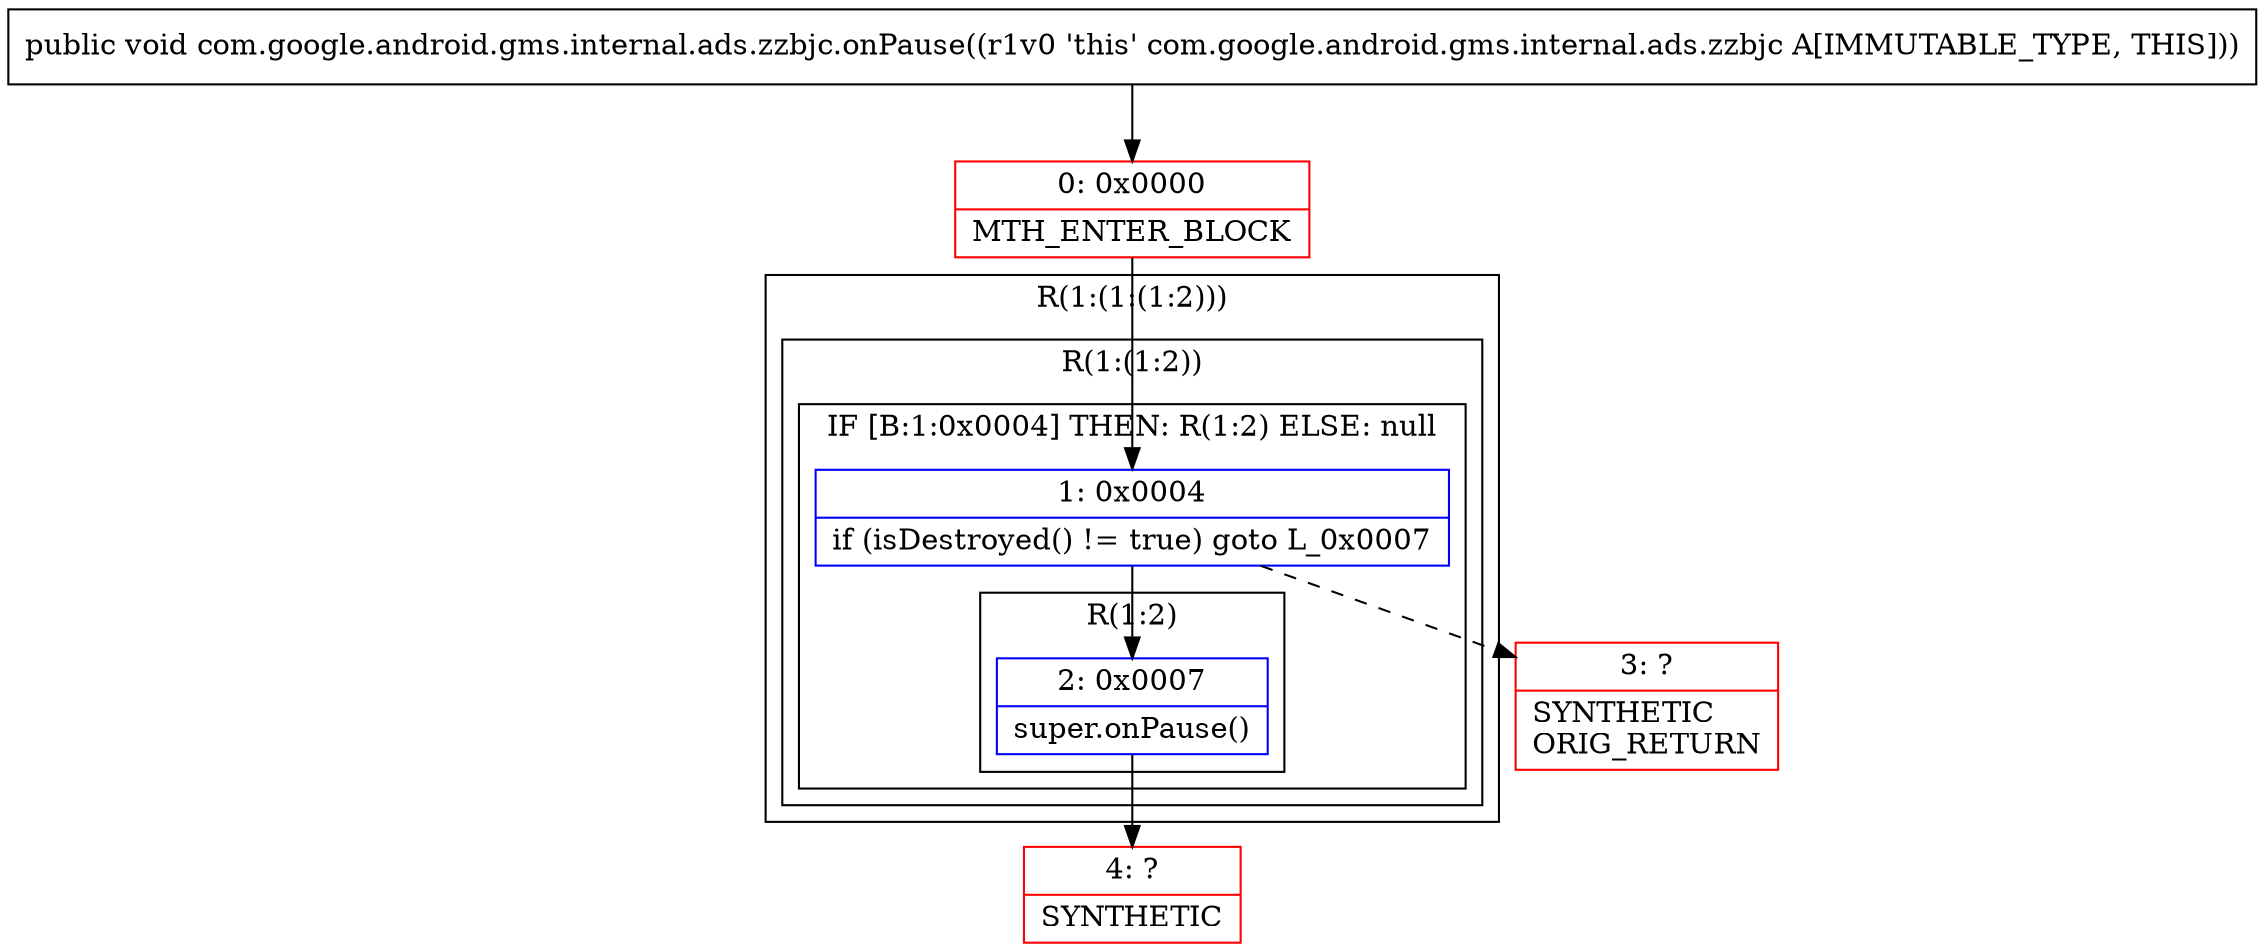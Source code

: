digraph "CFG forcom.google.android.gms.internal.ads.zzbjc.onPause()V" {
subgraph cluster_Region_1056696396 {
label = "R(1:(1:(1:2)))";
node [shape=record,color=blue];
subgraph cluster_Region_181795154 {
label = "R(1:(1:2))";
node [shape=record,color=blue];
subgraph cluster_IfRegion_726349251 {
label = "IF [B:1:0x0004] THEN: R(1:2) ELSE: null";
node [shape=record,color=blue];
Node_1 [shape=record,label="{1\:\ 0x0004|if (isDestroyed() != true) goto L_0x0007\l}"];
subgraph cluster_Region_1570757279 {
label = "R(1:2)";
node [shape=record,color=blue];
Node_2 [shape=record,label="{2\:\ 0x0007|super.onPause()\l}"];
}
}
}
}
Node_0 [shape=record,color=red,label="{0\:\ 0x0000|MTH_ENTER_BLOCK\l}"];
Node_3 [shape=record,color=red,label="{3\:\ ?|SYNTHETIC\lORIG_RETURN\l}"];
Node_4 [shape=record,color=red,label="{4\:\ ?|SYNTHETIC\l}"];
MethodNode[shape=record,label="{public void com.google.android.gms.internal.ads.zzbjc.onPause((r1v0 'this' com.google.android.gms.internal.ads.zzbjc A[IMMUTABLE_TYPE, THIS])) }"];
MethodNode -> Node_0;
Node_1 -> Node_2;
Node_1 -> Node_3[style=dashed];
Node_2 -> Node_4;
Node_0 -> Node_1;
}

